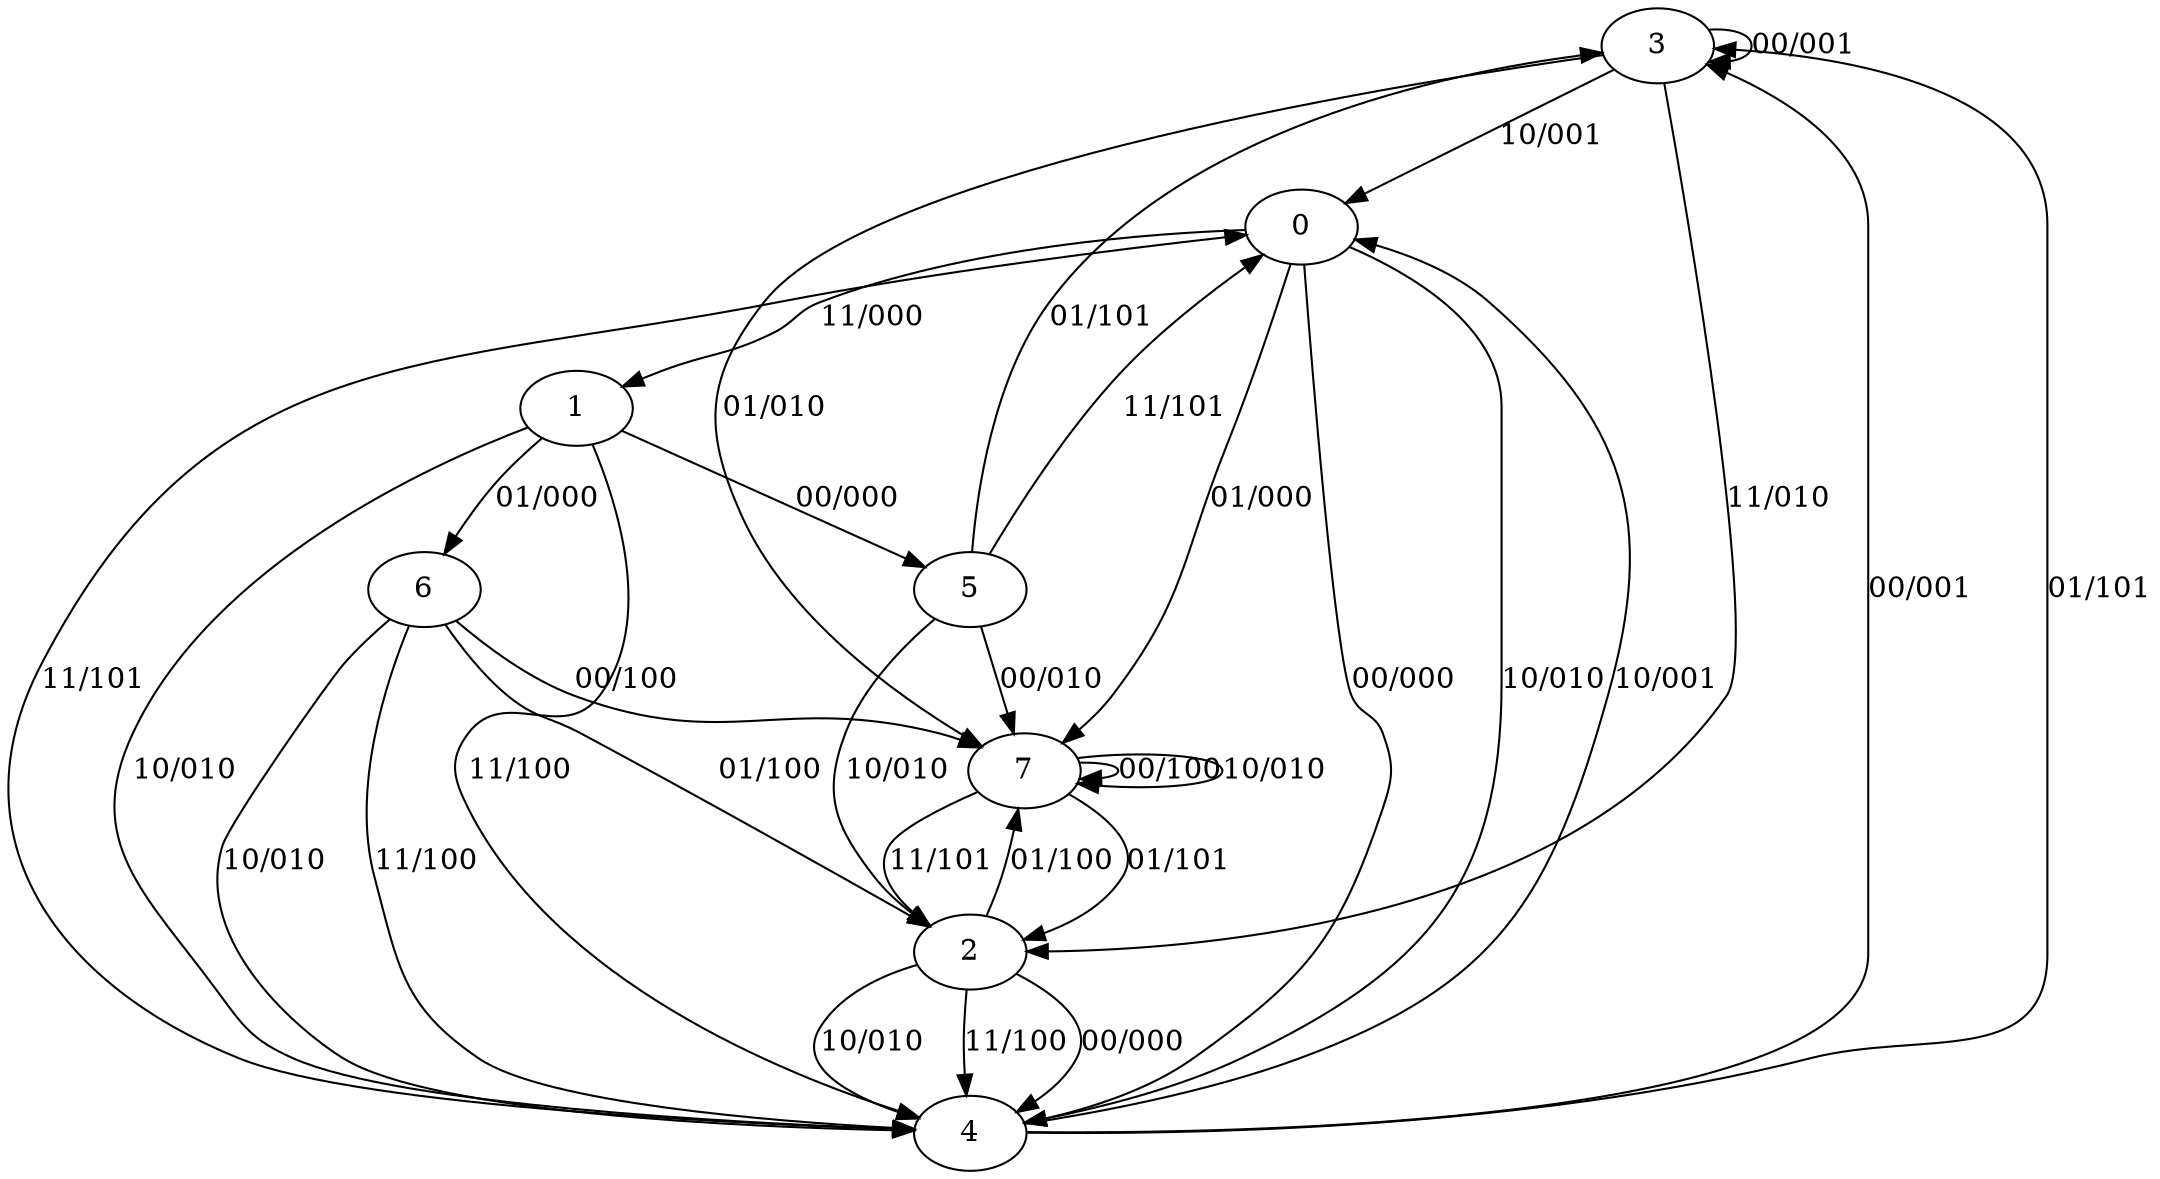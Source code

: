 digraph {
3
0
1
2
4
5
6
7
3 -> 3 [label="00/001"]
3 -> 7 [label="01/010"]
3 -> 0 [label="10/001"]
3 -> 2 [label="11/010"]
0 -> 4 [label="00/000"]
0 -> 7 [label="01/000"]
0 -> 4 [label="10/010"]
0 -> 1 [label="11/000"]
1 -> 5 [label="00/000"]
1 -> 6 [label="01/000"]
1 -> 4 [label="10/010"]
1 -> 4 [label="11/100"]
2 -> 4 [label="00/000"]
2 -> 7 [label="01/100"]
2 -> 4 [label="10/010"]
2 -> 4 [label="11/100"]
4 -> 3 [label="00/001"]
4 -> 3 [label="01/101"]
4 -> 0 [label="10/001"]
4 -> 0 [label="11/101"]
5 -> 7 [label="00/010"]
5 -> 3 [label="01/101"]
5 -> 2 [label="10/010"]
5 -> 0 [label="11/101"]
6 -> 7 [label="00/100"]
6 -> 2 [label="01/100"]
6 -> 4 [label="10/010"]
6 -> 4 [label="11/100"]
7 -> 7 [label="00/100"]
7 -> 2 [label="01/101"]
7 -> 7 [label="10/010"]
7 -> 2 [label="11/101"]
}
